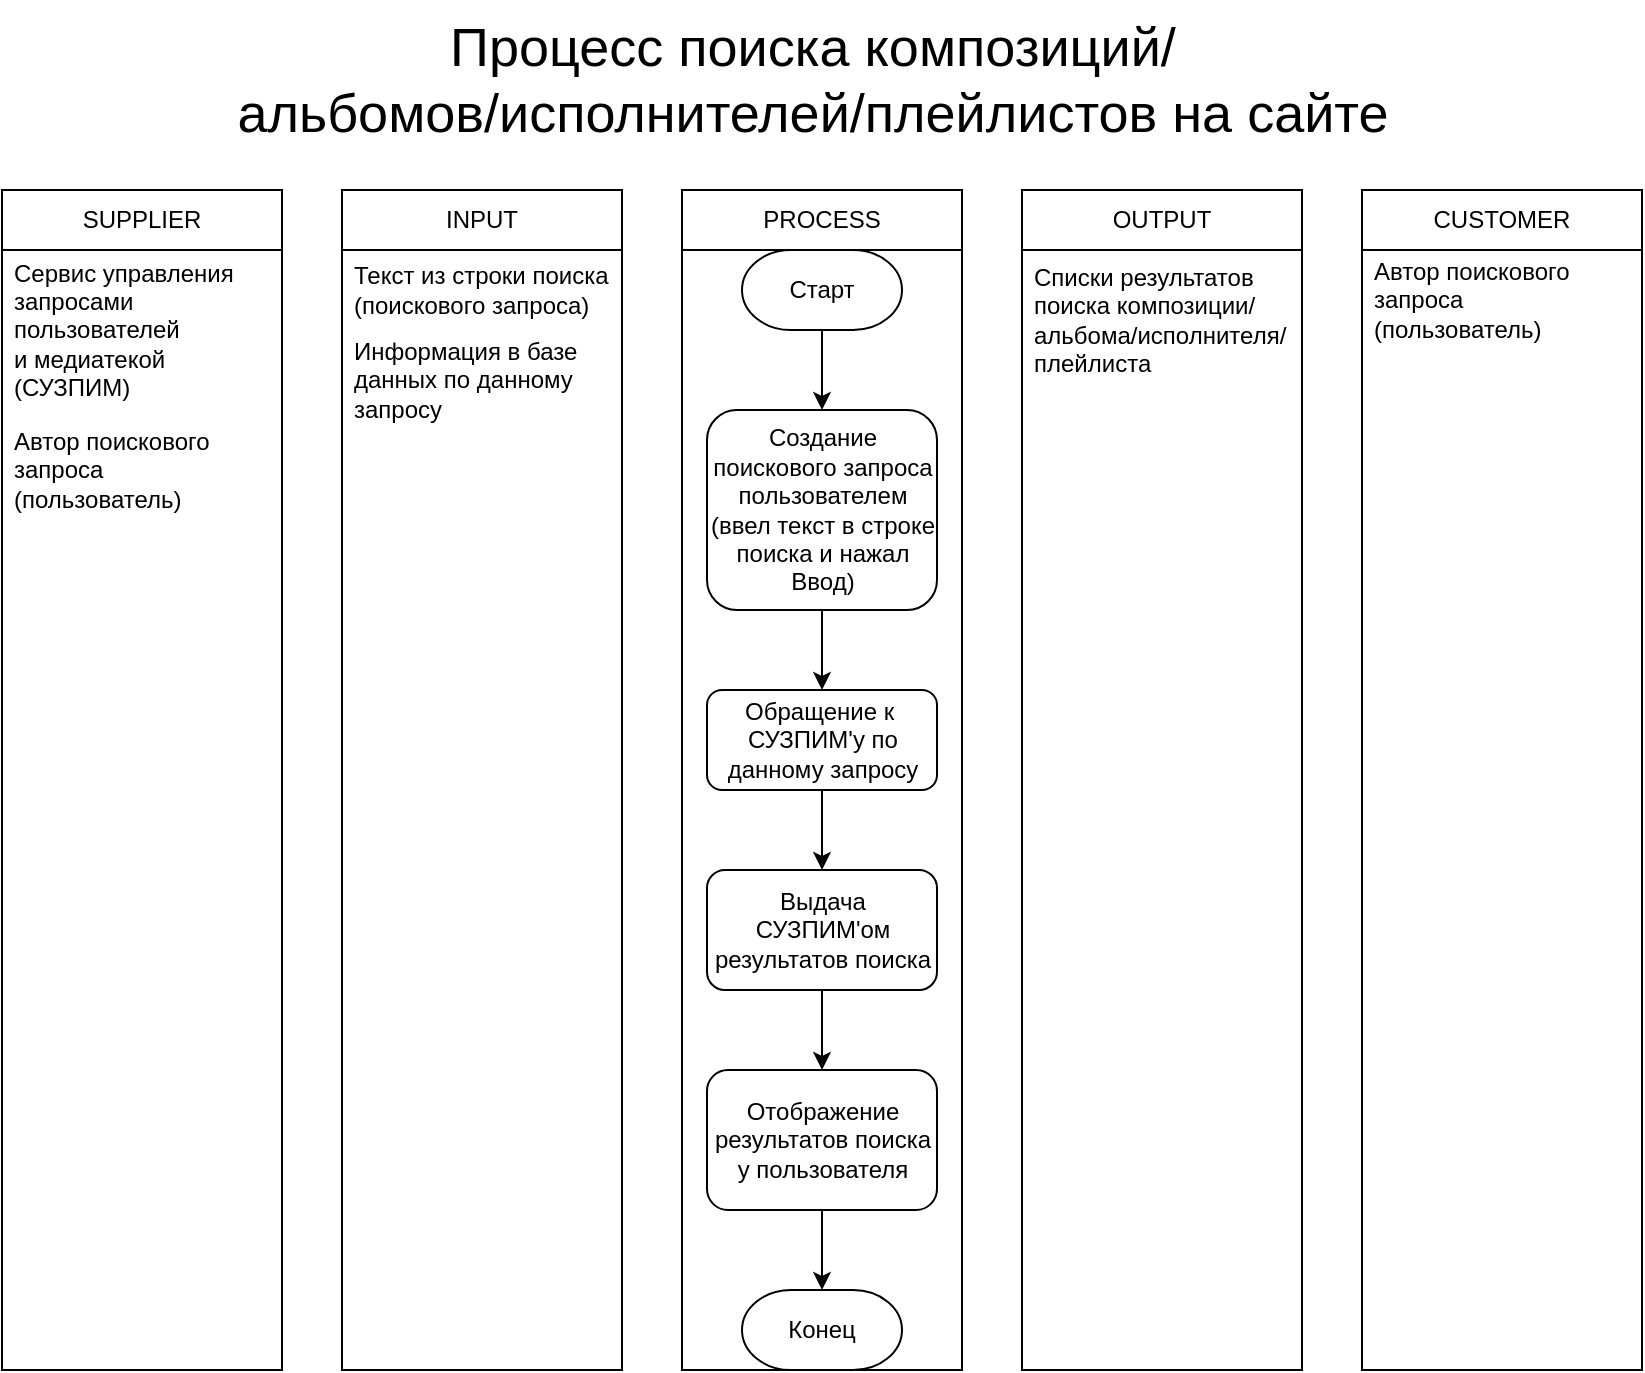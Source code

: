 <mxfile>
    <diagram id="C5ybYQlwbZNyPhrIfPeL" name="Страница 1">
        <mxGraphModel dx="1356" dy="789" grid="1" gridSize="10" guides="1" tooltips="1" connect="1" arrows="1" fold="1" page="1" pageScale="1" pageWidth="1169" pageHeight="827" math="0" shadow="0">
            <root>
                <mxCell id="0"/>
                <mxCell id="1" parent="0"/>
                <mxCell id="57" value="" style="rounded=0;whiteSpace=wrap;html=1;fillColor=none;" vertex="1" parent="1">
                    <mxGeometry x="500" y="390" width="140" height="560" as="geometry"/>
                </mxCell>
                <mxCell id="2" value="SUPPLIER" style="swimlane;fontStyle=0;childLayout=stackLayout;horizontal=1;startSize=30;horizontalStack=0;resizeParent=1;resizeParentMax=0;resizeLast=0;collapsible=1;marginBottom=0;whiteSpace=wrap;html=1;" vertex="1" parent="1">
                    <mxGeometry x="160" y="360" width="140" height="590" as="geometry"/>
                </mxCell>
                <mxCell id="3" value="&lt;span style=&quot;text-align: center;&quot;&gt;Сервис управления&lt;/span&gt;&lt;br style=&quot;text-align: center;&quot;&gt;&lt;span style=&quot;text-align: center;&quot;&gt;запросами пользователей&lt;/span&gt;&lt;br style=&quot;text-align: center;&quot;&gt;&lt;span style=&quot;text-align: center;&quot;&gt;и медиатекой (СУЗПИМ)&lt;/span&gt;" style="text;strokeColor=none;fillColor=none;align=left;verticalAlign=middle;spacingLeft=4;spacingRight=4;overflow=hidden;points=[[0,0.5],[1,0.5]];portConstraint=eastwest;rotatable=0;whiteSpace=wrap;html=1;" vertex="1" parent="2">
                    <mxGeometry y="30" width="140" height="80" as="geometry"/>
                </mxCell>
                <mxCell id="54" value="Автор поискового запроса (пользователь)" style="text;strokeColor=none;fillColor=none;align=left;verticalAlign=middle;spacingLeft=4;spacingRight=4;overflow=hidden;points=[[0,0.5],[1,0.5]];portConstraint=eastwest;rotatable=0;whiteSpace=wrap;html=1;" vertex="1" parent="2">
                    <mxGeometry y="110" width="140" height="60" as="geometry"/>
                </mxCell>
                <mxCell id="6" value="&amp;nbsp;" style="text;strokeColor=none;fillColor=none;align=left;verticalAlign=middle;spacingLeft=4;spacingRight=4;overflow=hidden;points=[[0,0.5],[1,0.5]];portConstraint=eastwest;rotatable=0;whiteSpace=wrap;html=1;" vertex="1" parent="2">
                    <mxGeometry y="170" width="140" height="420" as="geometry"/>
                </mxCell>
                <mxCell id="7" value="INPUT" style="swimlane;fontStyle=0;childLayout=stackLayout;horizontal=1;startSize=30;horizontalStack=0;resizeParent=1;resizeParentMax=0;resizeLast=0;collapsible=1;marginBottom=0;whiteSpace=wrap;html=1;" vertex="1" parent="1">
                    <mxGeometry x="330" y="360" width="140" height="590" as="geometry"/>
                </mxCell>
                <mxCell id="8" value="Текст из строки поиска (поискового запроса)" style="text;strokeColor=none;fillColor=none;align=left;verticalAlign=middle;spacingLeft=4;spacingRight=4;overflow=hidden;points=[[0,0.5],[1,0.5]];portConstraint=eastwest;rotatable=0;whiteSpace=wrap;html=1;" vertex="1" parent="7">
                    <mxGeometry y="30" width="140" height="40" as="geometry"/>
                </mxCell>
                <mxCell id="56" value="Информация в базе данных по данному запросу" style="text;strokeColor=none;fillColor=none;align=left;verticalAlign=middle;spacingLeft=4;spacingRight=4;overflow=hidden;points=[[0,0.5],[1,0.5]];portConstraint=eastwest;rotatable=0;whiteSpace=wrap;html=1;" vertex="1" parent="7">
                    <mxGeometry y="70" width="140" height="50" as="geometry"/>
                </mxCell>
                <mxCell id="10" value="&amp;nbsp;" style="text;strokeColor=none;fillColor=none;align=left;verticalAlign=middle;spacingLeft=4;spacingRight=4;overflow=hidden;points=[[0,0.5],[1,0.5]];portConstraint=eastwest;rotatable=0;whiteSpace=wrap;html=1;" vertex="1" parent="7">
                    <mxGeometry y="120" width="140" height="470" as="geometry"/>
                </mxCell>
                <mxCell id="11" value="CUSTOMER" style="swimlane;fontStyle=0;childLayout=stackLayout;horizontal=1;startSize=30;horizontalStack=0;resizeParent=1;resizeParentMax=0;resizeLast=0;collapsible=1;marginBottom=0;whiteSpace=wrap;html=1;" vertex="1" parent="1">
                    <mxGeometry x="840" y="360" width="140" height="590" as="geometry"/>
                </mxCell>
                <mxCell id="12" value="Автор поискового запроса (пользователь)" style="text;strokeColor=none;fillColor=none;align=left;verticalAlign=middle;spacingLeft=4;spacingRight=4;overflow=hidden;points=[[0,0.5],[1,0.5]];portConstraint=eastwest;rotatable=0;whiteSpace=wrap;html=1;" vertex="1" parent="11">
                    <mxGeometry y="30" width="140" height="50" as="geometry"/>
                </mxCell>
                <mxCell id="47" value="&amp;nbsp;" style="text;strokeColor=none;fillColor=none;align=left;verticalAlign=middle;spacingLeft=4;spacingRight=4;overflow=hidden;points=[[0,0.5],[1,0.5]];portConstraint=eastwest;rotatable=0;whiteSpace=wrap;html=1;" vertex="1" parent="11">
                    <mxGeometry y="80" width="140" height="510" as="geometry"/>
                </mxCell>
                <mxCell id="14" value="OUTPUT" style="swimlane;fontStyle=0;childLayout=stackLayout;horizontal=1;startSize=30;horizontalStack=0;resizeParent=1;resizeParentMax=0;resizeLast=0;collapsible=1;marginBottom=0;whiteSpace=wrap;html=1;" vertex="1" parent="1">
                    <mxGeometry x="670" y="360" width="140" height="590" as="geometry"/>
                </mxCell>
                <mxCell id="15" value="Списки результатов поиска&amp;nbsp;композиции/альбома/исполнителя/плейлиста" style="text;strokeColor=none;fillColor=none;align=left;verticalAlign=middle;spacingLeft=4;spacingRight=4;overflow=hidden;points=[[0,0.5],[1,0.5]];portConstraint=eastwest;rotatable=0;whiteSpace=wrap;html=1;" vertex="1" parent="14">
                    <mxGeometry y="30" width="140" height="70" as="geometry"/>
                </mxCell>
                <mxCell id="17" value="&amp;nbsp;" style="text;strokeColor=none;fillColor=none;align=left;verticalAlign=middle;spacingLeft=4;spacingRight=4;overflow=hidden;points=[[0,0.5],[1,0.5]];portConstraint=eastwest;rotatable=0;whiteSpace=wrap;html=1;" vertex="1" parent="14">
                    <mxGeometry y="100" width="140" height="490" as="geometry"/>
                </mxCell>
                <mxCell id="18" value="PROCESS" style="rounded=0;whiteSpace=wrap;html=1;" vertex="1" parent="1">
                    <mxGeometry x="500" y="360" width="140" height="30" as="geometry"/>
                </mxCell>
                <mxCell id="40" style="edgeStyle=none;html=1;exitX=0.5;exitY=1;exitDx=0;exitDy=0;entryX=0.5;entryY=0;entryDx=0;entryDy=0;" edge="1" parent="1" source="20" target="39">
                    <mxGeometry relative="1" as="geometry"/>
                </mxCell>
                <mxCell id="20" value="Создание поискового запроса пользователем (ввел текст в строке поиска и нажал Ввод)" style="rounded=1;whiteSpace=wrap;html=1;" vertex="1" parent="1">
                    <mxGeometry x="512.5" y="470" width="115" height="100" as="geometry"/>
                </mxCell>
                <mxCell id="38" style="edgeStyle=none;html=1;exitX=0.5;exitY=1;exitDx=0;exitDy=0;exitPerimeter=0;entryX=0.5;entryY=0;entryDx=0;entryDy=0;" edge="1" parent="1" source="22" target="20">
                    <mxGeometry relative="1" as="geometry"/>
                </mxCell>
                <mxCell id="22" value="Старт" style="strokeWidth=1;html=1;shape=mxgraph.flowchart.terminator;whiteSpace=wrap;" vertex="1" parent="1">
                    <mxGeometry x="530" y="390" width="80" height="40" as="geometry"/>
                </mxCell>
                <mxCell id="25" value="" style="edgeStyle=orthogonalEdgeStyle;rounded=0;orthogonalLoop=1;jettySize=auto;html=1;" edge="1" parent="1" target="28">
                    <mxGeometry relative="1" as="geometry">
                        <mxPoint x="570" y="760" as="sourcePoint"/>
                    </mxGeometry>
                </mxCell>
                <mxCell id="27" value="" style="edgeStyle=orthogonalEdgeStyle;rounded=0;orthogonalLoop=1;jettySize=auto;html=1;" edge="1" parent="1" target="30">
                    <mxGeometry relative="1" as="geometry">
                        <mxPoint x="570" y="830" as="sourcePoint"/>
                    </mxGeometry>
                </mxCell>
                <mxCell id="29" value="" style="edgeStyle=orthogonalEdgeStyle;rounded=0;orthogonalLoop=1;jettySize=auto;html=1;" edge="1" parent="1" target="32">
                    <mxGeometry relative="1" as="geometry">
                        <mxPoint x="570" y="900" as="sourcePoint"/>
                    </mxGeometry>
                </mxCell>
                <mxCell id="31" value="" style="edgeStyle=orthogonalEdgeStyle;rounded=0;orthogonalLoop=1;jettySize=auto;html=1;" edge="1" parent="1" target="34">
                    <mxGeometry relative="1" as="geometry">
                        <mxPoint x="570" y="980" as="sourcePoint"/>
                    </mxGeometry>
                </mxCell>
                <mxCell id="36" value="Процесс поиска композиций/&lt;br&gt;альбомов/исполнителей/плейлистов на сайте" style="text;html=1;align=center;verticalAlign=middle;resizable=0;points=[];autosize=1;strokeColor=none;fillColor=none;fontSize=27;" vertex="1" parent="1">
                    <mxGeometry x="265" y="265" width="600" height="80" as="geometry"/>
                </mxCell>
                <mxCell id="42" style="edgeStyle=none;html=1;exitX=0.5;exitY=1;exitDx=0;exitDy=0;entryX=0.5;entryY=0;entryDx=0;entryDy=0;" edge="1" parent="1" source="39" target="41">
                    <mxGeometry relative="1" as="geometry"/>
                </mxCell>
                <mxCell id="39" value="Обращение к&amp;nbsp; СУЗПИМ'у по данному запросу" style="rounded=1;whiteSpace=wrap;html=1;" vertex="1" parent="1">
                    <mxGeometry x="512.5" y="610" width="115" height="50" as="geometry"/>
                </mxCell>
                <mxCell id="44" style="edgeStyle=none;html=1;exitX=0.5;exitY=1;exitDx=0;exitDy=0;entryX=0.5;entryY=0;entryDx=0;entryDy=0;" edge="1" parent="1" source="41" target="43">
                    <mxGeometry relative="1" as="geometry"/>
                </mxCell>
                <mxCell id="41" value="Выдача СУЗПИМ'ом результатов поиска" style="rounded=1;whiteSpace=wrap;html=1;" vertex="1" parent="1">
                    <mxGeometry x="512.5" y="700" width="115" height="60" as="geometry"/>
                </mxCell>
                <mxCell id="46" style="edgeStyle=none;html=1;exitX=0.5;exitY=1;exitDx=0;exitDy=0;entryX=0.5;entryY=0;entryDx=0;entryDy=0;entryPerimeter=0;" edge="1" parent="1" source="43" target="45">
                    <mxGeometry relative="1" as="geometry"/>
                </mxCell>
                <mxCell id="43" value="Отображение результатов поиска у пользователя" style="rounded=1;whiteSpace=wrap;html=1;" vertex="1" parent="1">
                    <mxGeometry x="512.5" y="800" width="115" height="70" as="geometry"/>
                </mxCell>
                <mxCell id="45" value="Конец" style="strokeWidth=1;html=1;shape=mxgraph.flowchart.terminator;whiteSpace=wrap;" vertex="1" parent="1">
                    <mxGeometry x="530" y="910" width="80" height="40" as="geometry"/>
                </mxCell>
            </root>
        </mxGraphModel>
    </diagram>
</mxfile>
